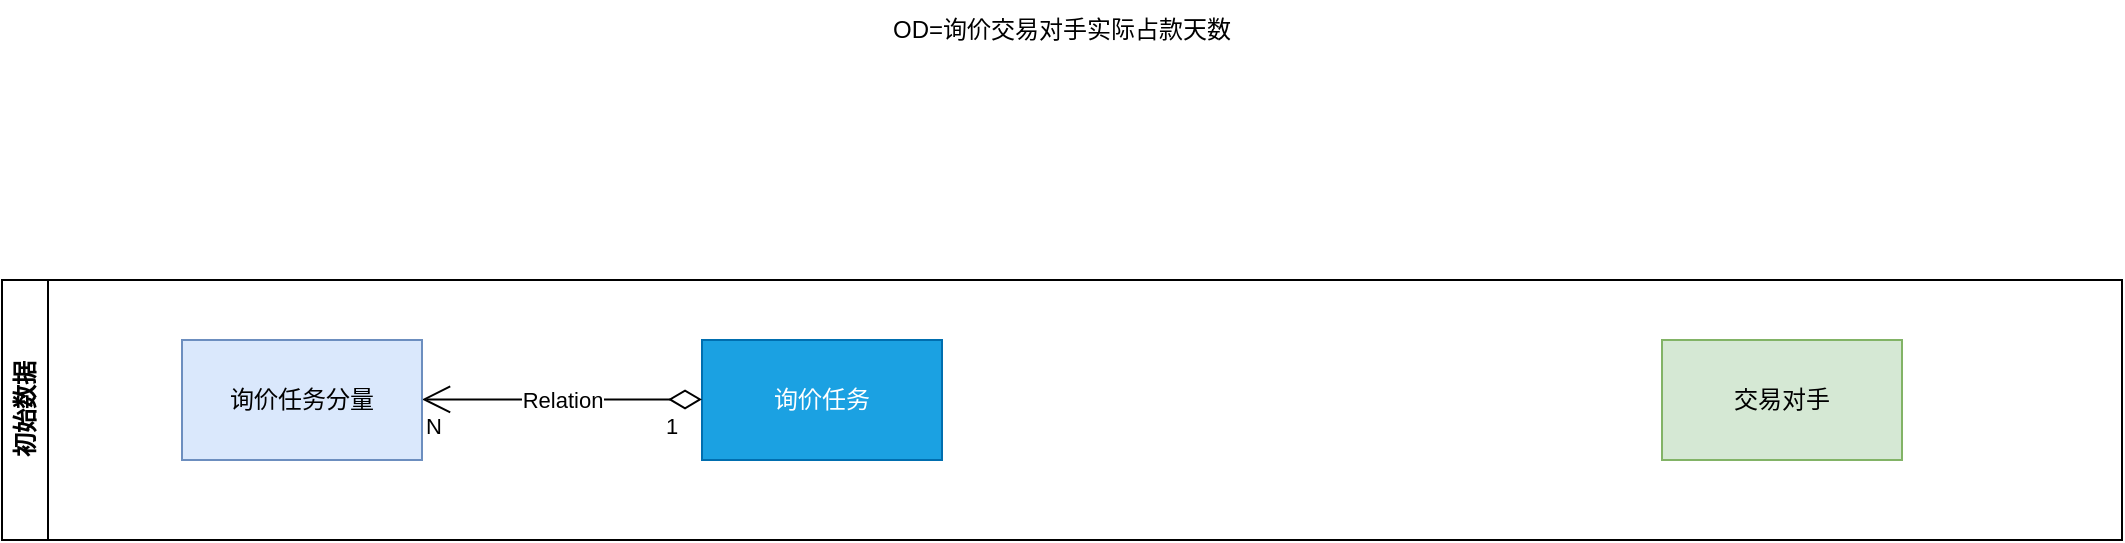 <mxfile version="21.7.4" type="github">
  <diagram name="第 1 页" id="x_bTeJKKa33n8SwNwRoZ">
    <mxGraphModel dx="2555" dy="932" grid="1" gridSize="10" guides="1" tooltips="1" connect="1" arrows="1" fold="1" page="1" pageScale="1" pageWidth="827" pageHeight="1169" math="0" shadow="0">
      <root>
        <mxCell id="0" />
        <mxCell id="1" parent="0" />
        <mxCell id="mna81Xxy5MV_5b3Kb8om-2" value="OD=询价交易对手实际占款天数&lt;br&gt;" style="text;html=1;strokeColor=none;fillColor=none;align=center;verticalAlign=middle;whiteSpace=wrap;rounded=0;" vertex="1" parent="1">
          <mxGeometry x="170" y="240" width="220" height="30" as="geometry" />
        </mxCell>
        <mxCell id="mna81Xxy5MV_5b3Kb8om-3" value="询价任务" style="rounded=0;whiteSpace=wrap;html=1;fillColor=#1ba1e2;strokeColor=#006EAF;fontColor=#ffffff;" vertex="1" parent="1">
          <mxGeometry x="100" y="410" width="120" height="60" as="geometry" />
        </mxCell>
        <mxCell id="mna81Xxy5MV_5b3Kb8om-4" value="Relation" style="endArrow=open;html=1;endSize=12;startArrow=diamondThin;startSize=14;startFill=0;edgeStyle=orthogonalEdgeStyle;rounded=0;entryX=1;entryY=0.5;entryDx=0;entryDy=0;" edge="1" parent="1">
          <mxGeometry relative="1" as="geometry">
            <mxPoint x="100" y="439.74" as="sourcePoint" />
            <mxPoint x="-40" y="439.74" as="targetPoint" />
          </mxGeometry>
        </mxCell>
        <mxCell id="mna81Xxy5MV_5b3Kb8om-5" value="1" style="edgeLabel;resizable=0;html=1;align=left;verticalAlign=top;" connectable="0" vertex="1" parent="mna81Xxy5MV_5b3Kb8om-4">
          <mxGeometry x="-1" relative="1" as="geometry">
            <mxPoint x="-20" as="offset" />
          </mxGeometry>
        </mxCell>
        <mxCell id="mna81Xxy5MV_5b3Kb8om-6" value="N" style="edgeLabel;resizable=0;html=1;align=right;verticalAlign=top;" connectable="0" vertex="1" parent="mna81Xxy5MV_5b3Kb8om-4">
          <mxGeometry x="1" relative="1" as="geometry">
            <mxPoint x="10" as="offset" />
          </mxGeometry>
        </mxCell>
        <mxCell id="mna81Xxy5MV_5b3Kb8om-7" value="询价任务分量" style="rounded=0;whiteSpace=wrap;html=1;fillColor=#dae8fc;strokeColor=#6c8ebf;" vertex="1" parent="1">
          <mxGeometry x="-160" y="410" width="120" height="60" as="geometry" />
        </mxCell>
        <mxCell id="mna81Xxy5MV_5b3Kb8om-8" value="交易对手" style="rounded=0;whiteSpace=wrap;html=1;fillColor=#d5e8d4;strokeColor=#82b366;" vertex="1" parent="1">
          <mxGeometry x="580" y="410" width="120" height="60" as="geometry" />
        </mxCell>
        <mxCell id="mna81Xxy5MV_5b3Kb8om-10" value="初始数据" style="swimlane;horizontal=0;whiteSpace=wrap;html=1;" vertex="1" parent="1">
          <mxGeometry x="-250" y="380" width="1060" height="130" as="geometry" />
        </mxCell>
      </root>
    </mxGraphModel>
  </diagram>
</mxfile>
